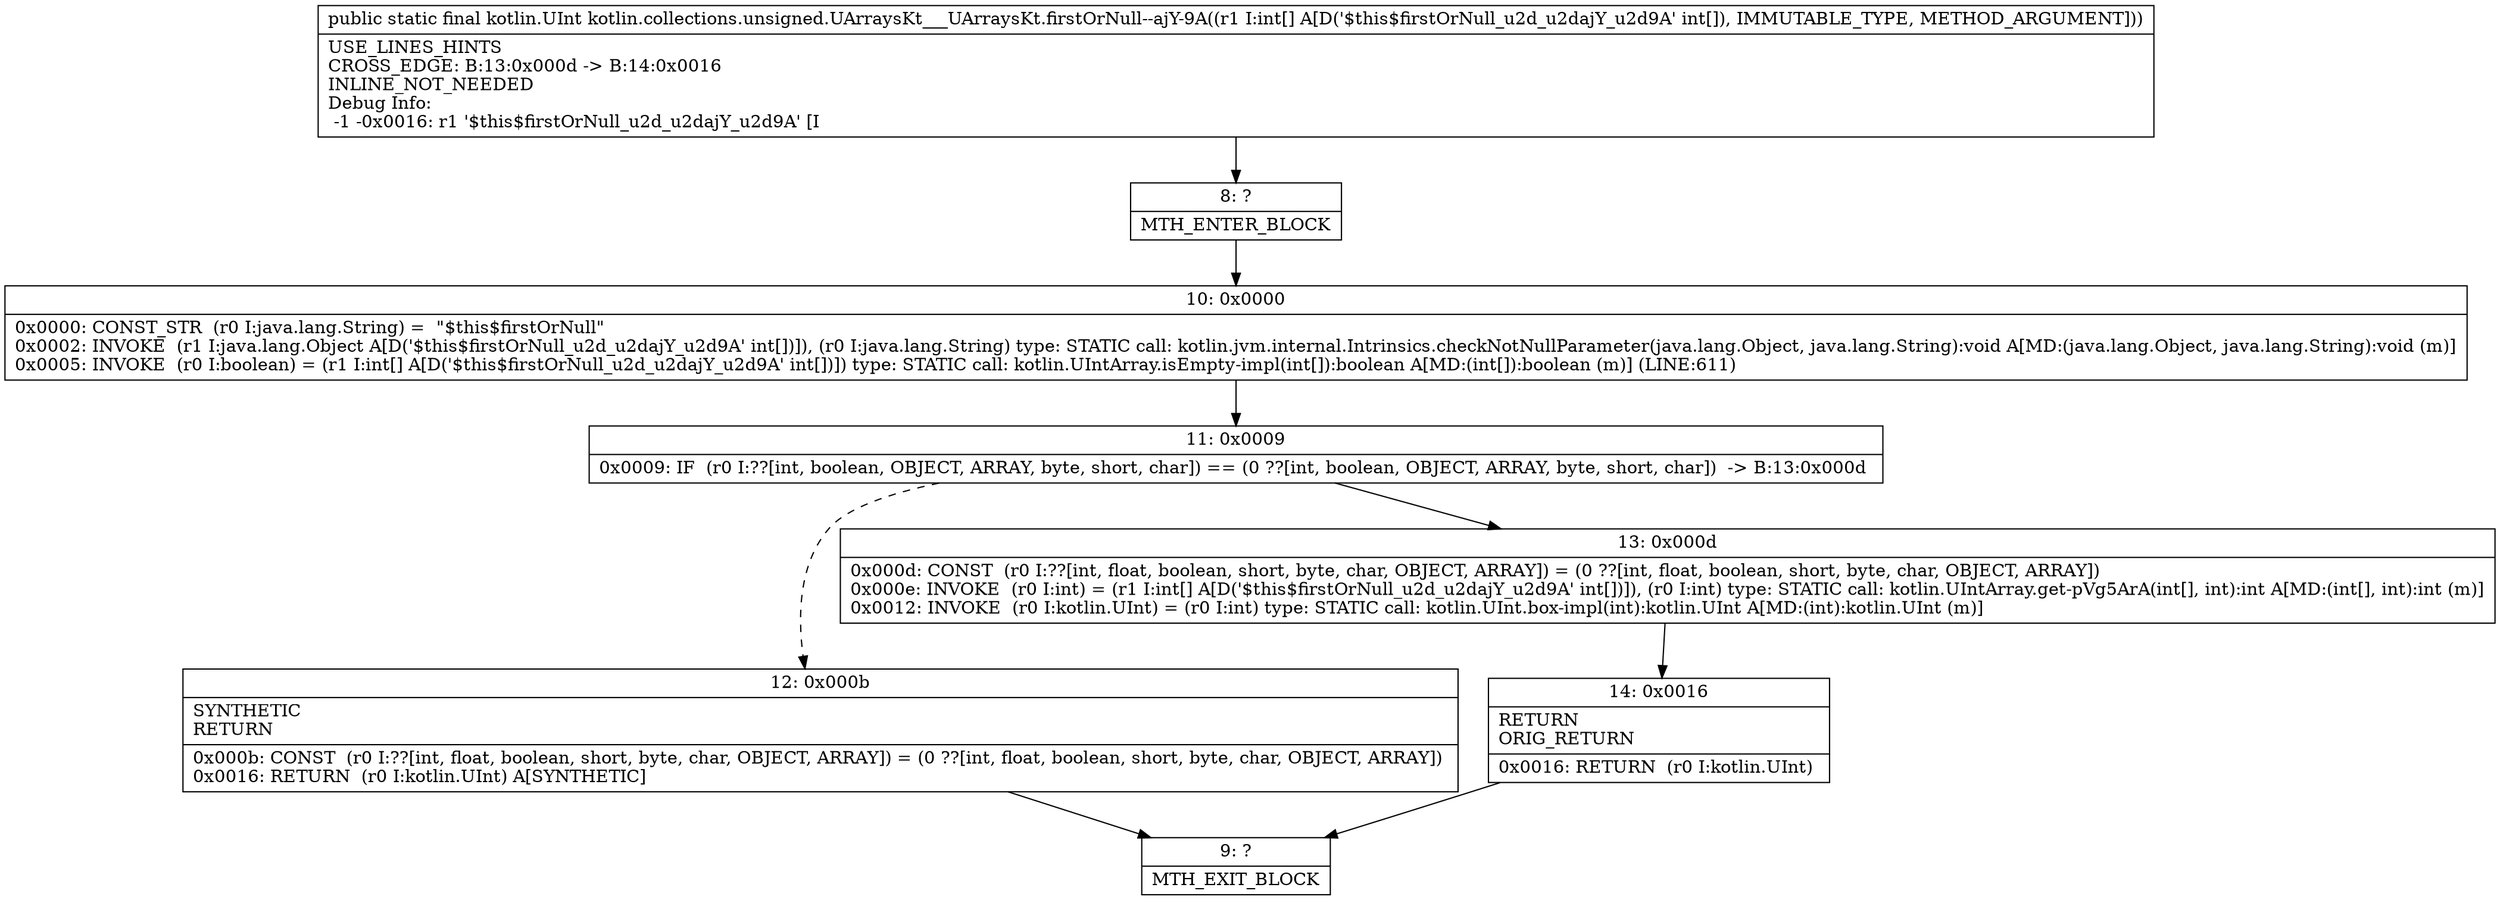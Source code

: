 digraph "CFG forkotlin.collections.unsigned.UArraysKt___UArraysKt.firstOrNull\-\-ajY\-9A([I)Lkotlin\/UInt;" {
Node_8 [shape=record,label="{8\:\ ?|MTH_ENTER_BLOCK\l}"];
Node_10 [shape=record,label="{10\:\ 0x0000|0x0000: CONST_STR  (r0 I:java.lang.String) =  \"$this$firstOrNull\" \l0x0002: INVOKE  (r1 I:java.lang.Object A[D('$this$firstOrNull_u2d_u2dajY_u2d9A' int[])]), (r0 I:java.lang.String) type: STATIC call: kotlin.jvm.internal.Intrinsics.checkNotNullParameter(java.lang.Object, java.lang.String):void A[MD:(java.lang.Object, java.lang.String):void (m)]\l0x0005: INVOKE  (r0 I:boolean) = (r1 I:int[] A[D('$this$firstOrNull_u2d_u2dajY_u2d9A' int[])]) type: STATIC call: kotlin.UIntArray.isEmpty\-impl(int[]):boolean A[MD:(int[]):boolean (m)] (LINE:611)\l}"];
Node_11 [shape=record,label="{11\:\ 0x0009|0x0009: IF  (r0 I:??[int, boolean, OBJECT, ARRAY, byte, short, char]) == (0 ??[int, boolean, OBJECT, ARRAY, byte, short, char])  \-\> B:13:0x000d \l}"];
Node_12 [shape=record,label="{12\:\ 0x000b|SYNTHETIC\lRETURN\l|0x000b: CONST  (r0 I:??[int, float, boolean, short, byte, char, OBJECT, ARRAY]) = (0 ??[int, float, boolean, short, byte, char, OBJECT, ARRAY]) \l0x0016: RETURN  (r0 I:kotlin.UInt) A[SYNTHETIC]\l}"];
Node_9 [shape=record,label="{9\:\ ?|MTH_EXIT_BLOCK\l}"];
Node_13 [shape=record,label="{13\:\ 0x000d|0x000d: CONST  (r0 I:??[int, float, boolean, short, byte, char, OBJECT, ARRAY]) = (0 ??[int, float, boolean, short, byte, char, OBJECT, ARRAY]) \l0x000e: INVOKE  (r0 I:int) = (r1 I:int[] A[D('$this$firstOrNull_u2d_u2dajY_u2d9A' int[])]), (r0 I:int) type: STATIC call: kotlin.UIntArray.get\-pVg5ArA(int[], int):int A[MD:(int[], int):int (m)]\l0x0012: INVOKE  (r0 I:kotlin.UInt) = (r0 I:int) type: STATIC call: kotlin.UInt.box\-impl(int):kotlin.UInt A[MD:(int):kotlin.UInt (m)]\l}"];
Node_14 [shape=record,label="{14\:\ 0x0016|RETURN\lORIG_RETURN\l|0x0016: RETURN  (r0 I:kotlin.UInt) \l}"];
MethodNode[shape=record,label="{public static final kotlin.UInt kotlin.collections.unsigned.UArraysKt___UArraysKt.firstOrNull\-\-ajY\-9A((r1 I:int[] A[D('$this$firstOrNull_u2d_u2dajY_u2d9A' int[]), IMMUTABLE_TYPE, METHOD_ARGUMENT]))  | USE_LINES_HINTS\lCROSS_EDGE: B:13:0x000d \-\> B:14:0x0016\lINLINE_NOT_NEEDED\lDebug Info:\l  \-1 \-0x0016: r1 '$this$firstOrNull_u2d_u2dajY_u2d9A' [I\l}"];
MethodNode -> Node_8;Node_8 -> Node_10;
Node_10 -> Node_11;
Node_11 -> Node_12[style=dashed];
Node_11 -> Node_13;
Node_12 -> Node_9;
Node_13 -> Node_14;
Node_14 -> Node_9;
}

